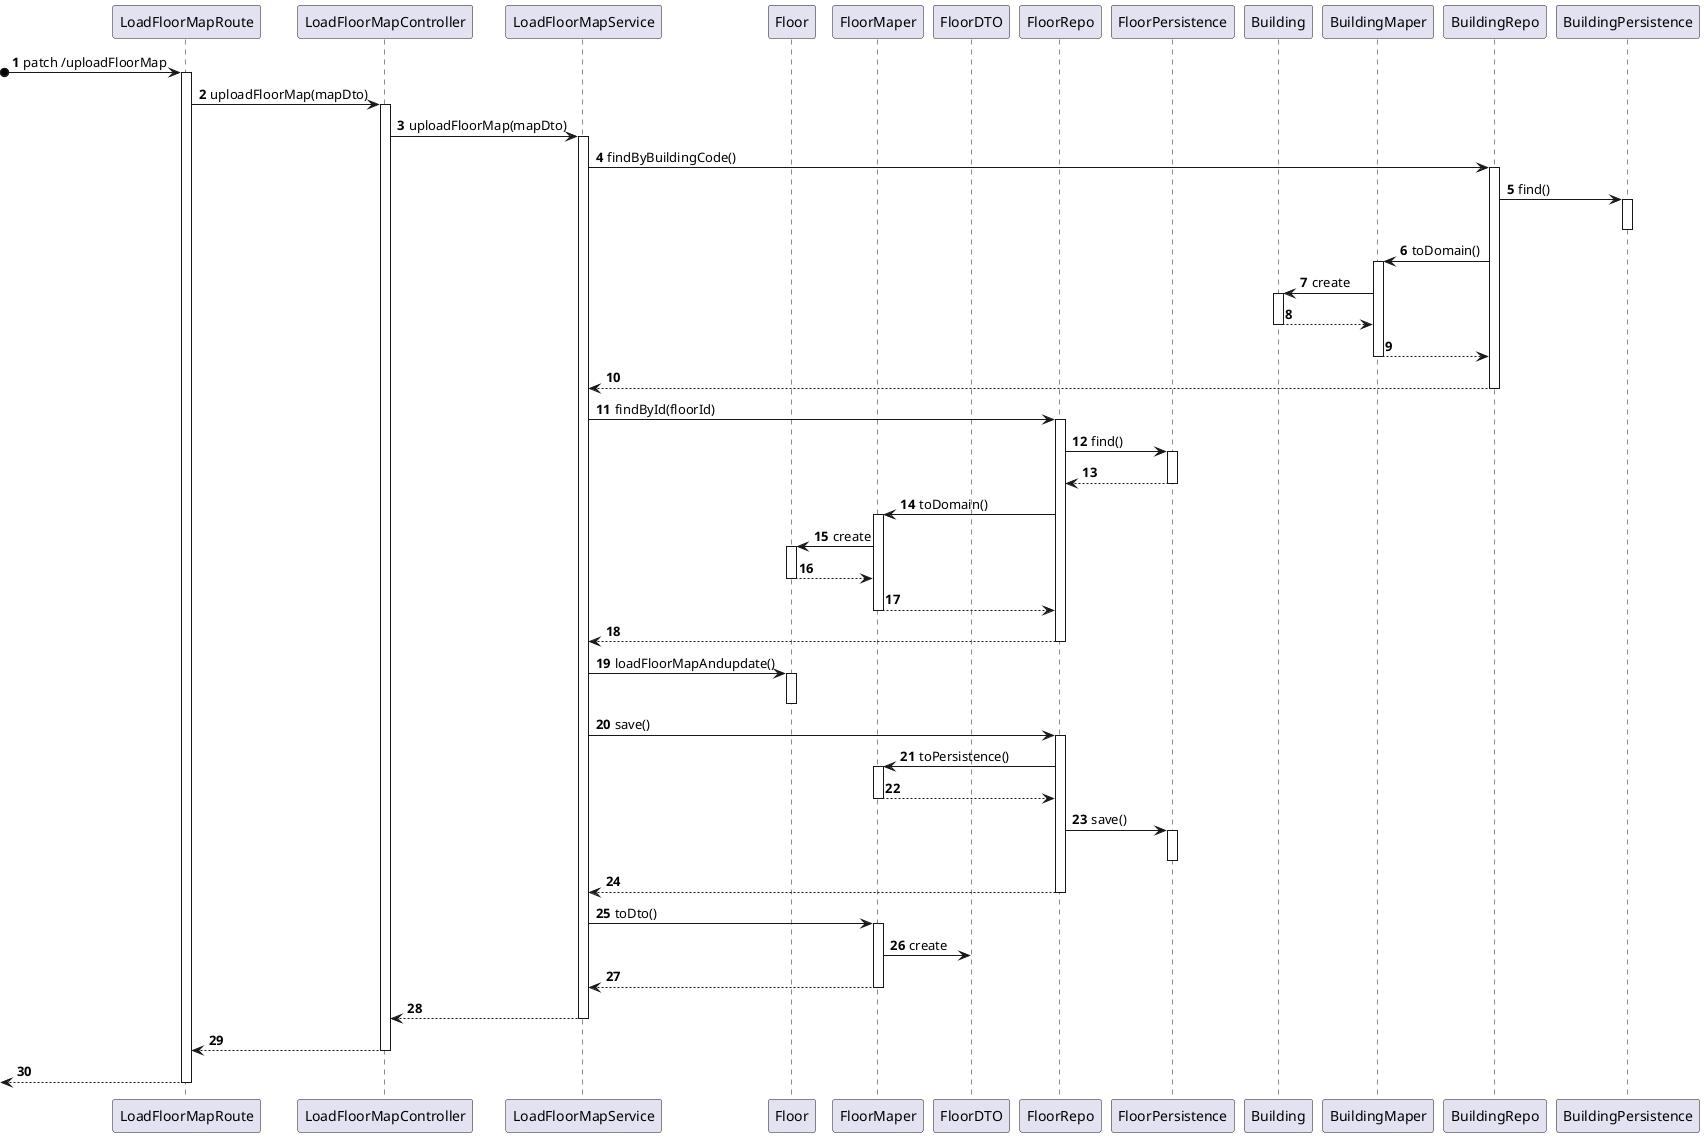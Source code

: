 @startuml ProcessViewLevel3
'https://plantuml.com/sequence-diagram

autonumber
participant LoadFloorMapRoute
participant LoadFloorMapController
participant LoadFloorMapService
participant Floor
participant FloorMaper
participant FloorDTO
participant FloorRepo
participant FloorPersistence
participant Building
participant BuildingMaper
participant BuildingRepo
participant BuildingPersistence

?o->LoadFloorMapRoute : patch /uploadFloorMap
activate LoadFloorMapRoute

LoadFloorMapRoute -> LoadFloorMapController : uploadFloorMap(mapDto)
activate LoadFloorMapController

LoadFloorMapController -> LoadFloorMapService : uploadFloorMap(mapDto)
activate LoadFloorMapService

LoadFloorMapService -> BuildingRepo : findByBuildingCode()
activate BuildingRepo

BuildingRepo -> BuildingPersistence : find()
activate BuildingPersistence
deactivate BuildingPersistence

BuildingRepo -> BuildingMaper : toDomain()
activate BuildingMaper

BuildingMaper -> Building : create
activate Building

Building --> BuildingMaper
deactivate Building

BuildingMaper --> BuildingRepo
deactivate BuildingMaper

BuildingRepo --> LoadFloorMapService

deactivate BuildingRepo




LoadFloorMapService -> FloorRepo : findById(floorId)
activate FloorRepo

FloorRepo -> FloorPersistence : find()
activate FloorPersistence
FloorPersistence --> FloorRepo
deactivate FloorPersistence

FloorRepo -> FloorMaper : toDomain()
activate FloorMaper

FloorMaper -> Floor : create
activate Floor

Floor --> FloorMaper
deactivate Floor

FloorMaper --> FloorRepo 
deactivate FloorMaper

FloorRepo --> LoadFloorMapService
deactivate FloorRepo

LoadFloorMapService -> Floor : loadFloorMapAndupdate()
activate Floor

deactivate Floor

LoadFloorMapService -> FloorRepo : save()
activate FloorRepo

FloorRepo -> FloorMaper : toPersistence()
activate FloorMaper

FloorMaper --> FloorRepo
deactivate FloorMaper

FloorRepo -> FloorPersistence : save()
activate FloorPersistence
deactivate FloorPersistence

FloorRepo --> LoadFloorMapService
deactivate FloorRepo

LoadFloorMapService -> FloorMaper : toDto()
activate FloorMaper

FloorMaper -> FloorDTO : create

FloorMaper --> LoadFloorMapService
deactivate FloorMaper

LoadFloorMapService --> LoadFloorMapController
deactivate LoadFloorMapService

LoadFloorMapController --> LoadFloorMapRoute
deactivate LoadFloorMapController

<-- LoadFloorMapRoute
deactivate LoadFloorMapRoute

@enduml